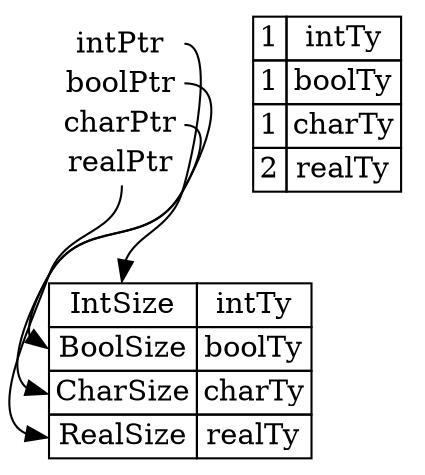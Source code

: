 digraph G {
    node [shape=plaintext]

    ptr [label=<
             <TABLE BORDER="0" CELLBORDER="0" CELLSPACING="0">
             <TR><TD PORT="intPtr">intPtr</TD></TR>
             <TR><TD PORT="boolPtr">boolPtr</TD></TR>
             <TR><TD PORT="charPtr">charPtr</TD></TR>
             <TR><TD PORT="realPtr">realPtr</TD></TR>
             </TABLE>>, pos="0,0!"]

    size [label=<
             <TABLE BORDER="0" CELLBORDER="1" CELLSPACING="0">
             <TR><TD PORT="int">IntSize</TD><TD>intTy</TD></TR>
             <TR><TD PORT="bool">BoolSize</TD><TD>boolTy</TD></TR>
             <TR><TD PORT="char">CharSize</TD><TD>charTy</TD></TR>
             <TR><TD PORT="real">RealSize</TD><TD>realTy</TD></TR>
             </TABLE>>, pos="1.5,0!"]

    ty [label=<
             <TABLE BORDER="0" CELLBORDER="1" CELLSPACING="0">
             <TR><TD>1</TD><TD>intTy</TD></TR>
             <TR><TD>1</TD><TD>boolTy</TD></TR>
             <TR><TD>1</TD><TD>charTy</TD></TR>
             <TR><TD>2</TD><TD>realTy</TD></TR>
             </TABLE>>, pos="3,0!"]


    ptr:intPtr -> size:int;
    ptr:boolPtr -> size:bool;
    ptr:charPtr -> size:char;
    ptr:realPtr -> size:real;

}